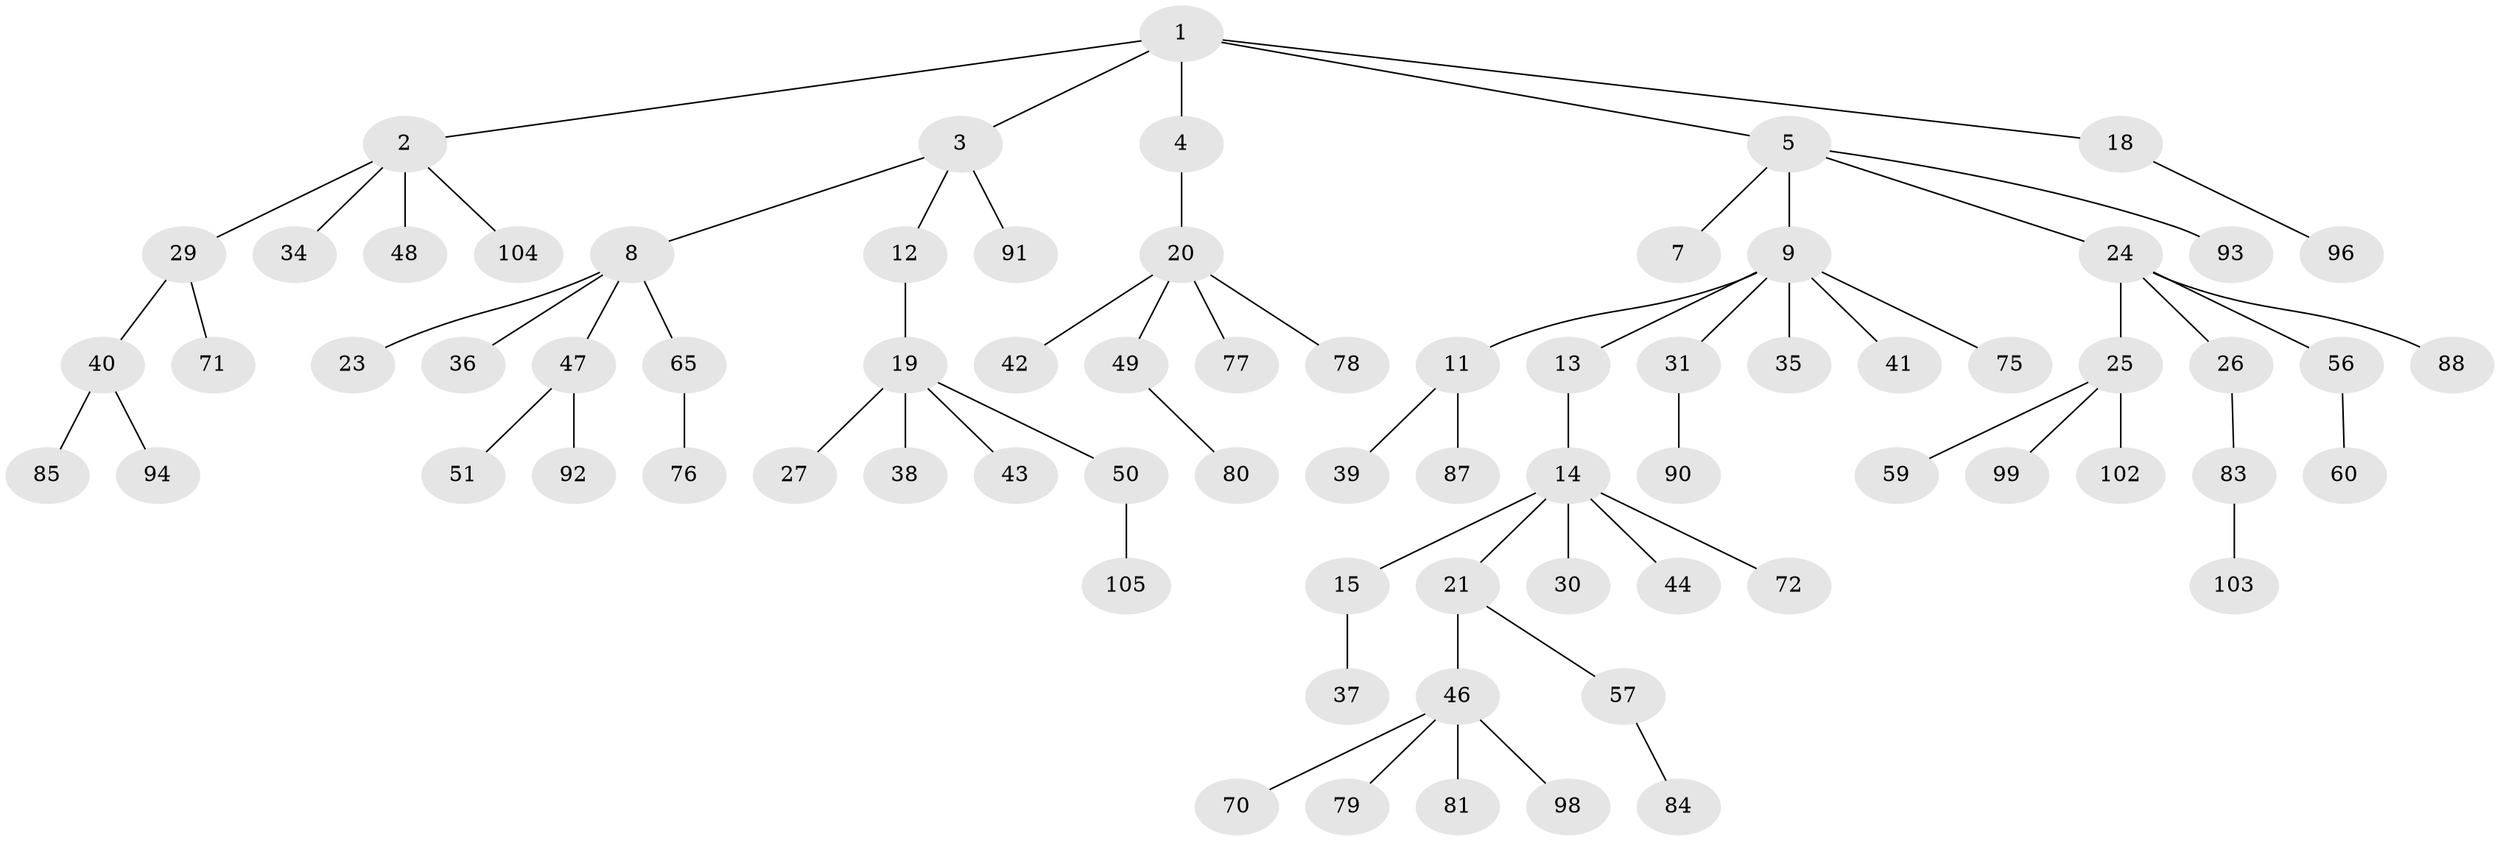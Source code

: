 // original degree distribution, {5: 0.04716981132075472, 2: 0.2358490566037736, 4: 0.03773584905660377, 7: 0.018867924528301886, 3: 0.14150943396226415, 1: 0.5094339622641509, 6: 0.009433962264150943}
// Generated by graph-tools (version 1.1) at 2025/11/02/27/25 16:11:28]
// undirected, 74 vertices, 73 edges
graph export_dot {
graph [start="1"]
  node [color=gray90,style=filled];
  1;
  2 [super="+6"];
  3 [super="+62"];
  4;
  5 [super="+10"];
  7 [super="+101"];
  8 [super="+53"];
  9 [super="+17"];
  11 [super="+63"];
  12 [super="+16"];
  13;
  14 [super="+28"];
  15 [super="+54"];
  18;
  19 [super="+32"];
  20 [super="+22"];
  21 [super="+45"];
  23 [super="+55"];
  24 [super="+73"];
  25 [super="+33"];
  26 [super="+86"];
  27;
  29 [super="+106"];
  30;
  31 [super="+89"];
  34;
  35 [super="+64"];
  36;
  37 [super="+58"];
  38;
  39 [super="+67"];
  40 [super="+52"];
  41;
  42;
  43 [super="+69"];
  44;
  46 [super="+66"];
  47;
  48;
  49;
  50 [super="+74"];
  51 [super="+95"];
  56 [super="+68"];
  57;
  59;
  60 [super="+61"];
  65;
  70;
  71;
  72;
  75;
  76;
  77 [super="+82"];
  78;
  79 [super="+97"];
  80;
  81;
  83;
  84;
  85;
  87;
  88 [super="+100"];
  90;
  91;
  92;
  93;
  94;
  96;
  98;
  99;
  102;
  103;
  104;
  105;
  1 -- 2;
  1 -- 3;
  1 -- 4;
  1 -- 5;
  1 -- 18;
  2 -- 34;
  2 -- 48;
  2 -- 104;
  2 -- 29;
  3 -- 8;
  3 -- 12;
  3 -- 91;
  4 -- 20;
  5 -- 7;
  5 -- 9;
  5 -- 24;
  5 -- 93;
  8 -- 23;
  8 -- 36;
  8 -- 47;
  8 -- 65;
  9 -- 11;
  9 -- 13;
  9 -- 31;
  9 -- 41;
  9 -- 75;
  9 -- 35;
  11 -- 39;
  11 -- 87;
  12 -- 19;
  13 -- 14;
  14 -- 15;
  14 -- 21;
  14 -- 30;
  14 -- 44;
  14 -- 72;
  15 -- 37;
  18 -- 96;
  19 -- 27;
  19 -- 38;
  19 -- 43;
  19 -- 50;
  20 -- 42;
  20 -- 49;
  20 -- 77;
  20 -- 78;
  21 -- 46;
  21 -- 57;
  24 -- 25;
  24 -- 26;
  24 -- 56;
  24 -- 88;
  25 -- 102;
  25 -- 99;
  25 -- 59;
  26 -- 83;
  29 -- 40;
  29 -- 71;
  31 -- 90;
  40 -- 94;
  40 -- 85;
  46 -- 79;
  46 -- 81;
  46 -- 98;
  46 -- 70;
  47 -- 51;
  47 -- 92;
  49 -- 80;
  50 -- 105;
  56 -- 60;
  57 -- 84;
  65 -- 76;
  83 -- 103;
}

